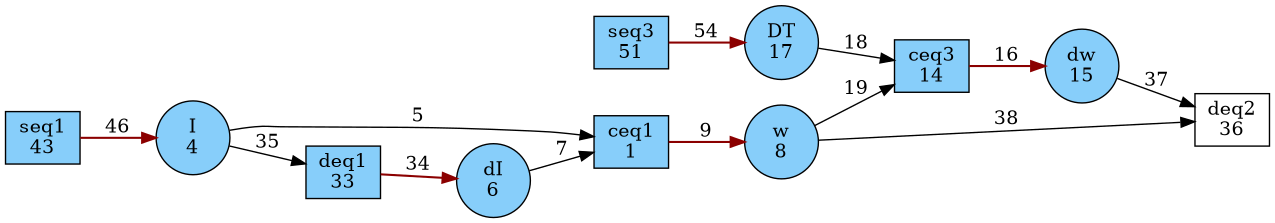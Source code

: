 digraph G {
rankdir = LR;
size ="8.5"
node [shape = box, fillcolor = lightskyblue, style = filled, label="ceq1
1"]; ceq1;
node [shape = box, fillcolor = lightskyblue, style = filled, label="ceq3
14"]; ceq3;
node [shape = box, fillcolor = lightskyblue, style = filled, label="deq1
33"]; deq1;
node [shape = box, fillcolor = white, style = filled, label="deq2
36"]; deq2;
node [shape = box, fillcolor = lightskyblue, style = filled, label="seq1
43"]; seq1;
node [shape = box, fillcolor = lightskyblue, style = filled, label="seq3
51"]; seq3;
node [shape = circle, fillcolor = lightskyblue, style = filled, label="I
4"]; I;
node [shape = circle, fillcolor = lightskyblue, style = filled, label="dI
6"]; dI;
node [shape = circle, fillcolor = lightskyblue, style = filled, label="w
8"]; w;
node [shape = circle, fillcolor = lightskyblue, style = filled, label="dw
15"]; dw;
node [shape = circle, fillcolor = lightskyblue, style = filled, label="DT
17"]; DT;
I -> ceq1 [penwidth = 1, label = "5"];
dI -> ceq1 [penwidth = 1, label = "7"];
ceq1 -> w [penwidth = 1.5, label = "9", color = red4 ];
ceq3 -> dw [penwidth = 1.5, label = "16", color = red4 ];
DT -> ceq3 [penwidth = 1, label = "18"];
w -> ceq3 [penwidth = 1, label = "19"];
deq1 -> dI [penwidth = 1.5, label = "34", color = red4 ];
I -> deq1 [penwidth = 1, label = "35"];
dw -> deq2 [penwidth = 1, label = "37"];
w -> deq2 [penwidth = 1, label = "38"];
seq1 -> I [penwidth = 1.5, label = "46", color = red4 ];
seq3 -> DT [penwidth = 1.5, label = "54", color = red4 ];
}
